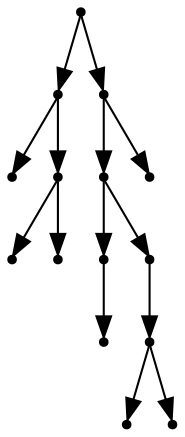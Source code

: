 digraph {
  14 [shape=point];
  4 [shape=point];
  0 [shape=point];
  3 [shape=point];
  1 [shape=point];
  2 [shape=point];
  13 [shape=point];
  11 [shape=point];
  6 [shape=point];
  5 [shape=point];
  10 [shape=point];
  9 [shape=point];
  7 [shape=point];
  8 [shape=point];
  12 [shape=point];
14 -> 4;
4 -> 0;
4 -> 3;
3 -> 1;
3 -> 2;
14 -> 13;
13 -> 11;
11 -> 6;
6 -> 5;
11 -> 10;
10 -> 9;
9 -> 7;
9 -> 8;
13 -> 12;
}
